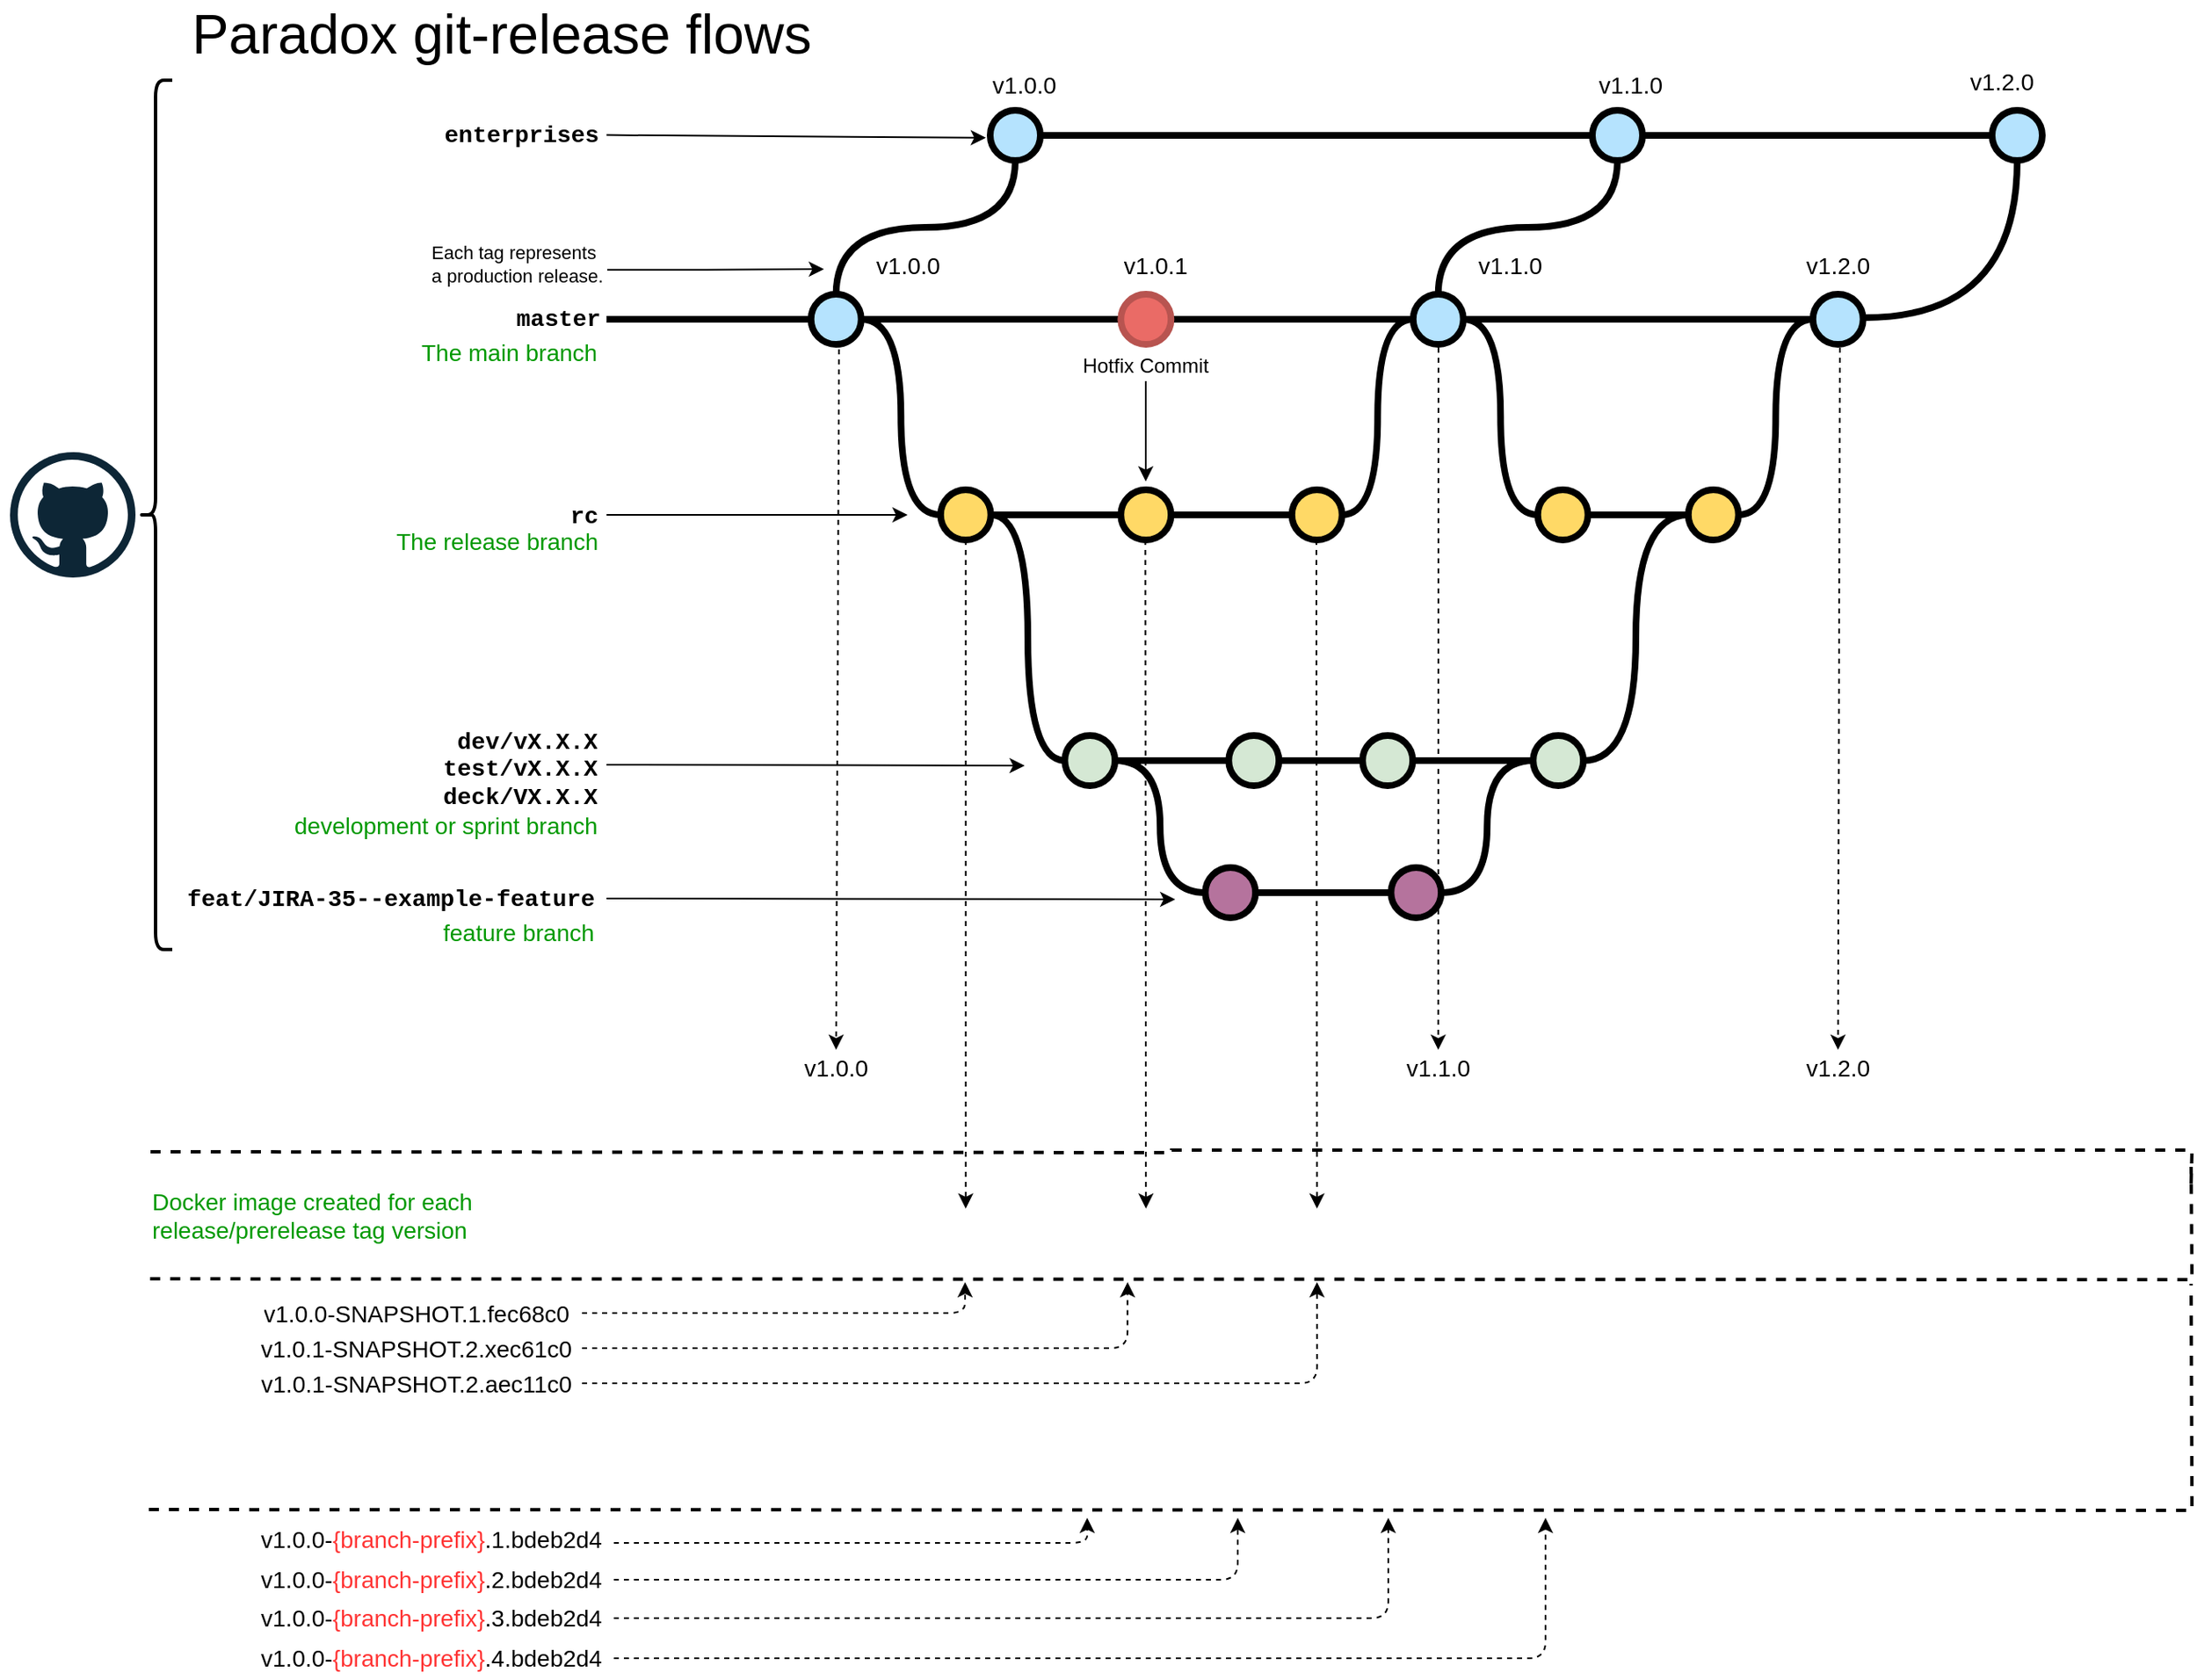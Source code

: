 <mxfile version="21.0.8" type="github" pages="2"><diagram id="yPxyJZ8AM_hMuL3Unpa9" name="complex gitflow"><mxGraphModel dx="1185" dy="648" grid="1" gridSize="10" guides="1" tooltips="1" connect="1" arrows="1" fold="1" page="1" pageScale="1" pageWidth="850" pageHeight="1100" math="0" shadow="0"><root><mxCell id="0"/><mxCell id="1" parent="0"/><mxCell id="tKsx-mQqMKuEJ9UNjt0J-257" value="" style="endArrow=classic;html=1;strokeWidth=1;fontFamily=Courier New;fontColor=#009900;dashed=1;entryX=0.5;entryY=0;entryDx=0;entryDy=0;" edge="1" parent="1" target="tKsx-mQqMKuEJ9UNjt0J-260"><mxGeometry width="50" height="50" relative="1" as="geometry"><mxPoint x="910" y="960" as="sourcePoint"/><mxPoint x="910" y="1350" as="targetPoint"/></mxGeometry></mxCell><mxCell id="tKsx-mQqMKuEJ9UNjt0J-177" value="" style="rounded=0;orthogonalLoop=1;jettySize=auto;html=1;" edge="1" parent="1"><mxGeometry relative="1" as="geometry"><mxPoint x="735" y="980" as="sourcePoint"/><mxPoint x="735" y="1040" as="targetPoint"/></mxGeometry></mxCell><mxCell id="tKsx-mQqMKuEJ9UNjt0J-178" value="Hotfix Commit" style="text;html=1;strokeColor=none;fillColor=none;align=center;verticalAlign=middle;whiteSpace=wrap;overflow=hidden;" vertex="1" parent="1"><mxGeometry x="695.12" y="961" width="80" height="18" as="geometry"/></mxCell><mxCell id="tKsx-mQqMKuEJ9UNjt0J-179" value="" style="edgeStyle=orthogonalEdgeStyle;rounded=0;html=1;jettySize=auto;orthogonalLoop=1;plain-blue;endArrow=none;endFill=0;strokeWidth=4;strokeColor=#000000;entryX=0;entryY=0.5;entryDx=0;entryDy=0;entryPerimeter=0;" edge="1" parent="1" source="tKsx-mQqMKuEJ9UNjt0J-181" target="tKsx-mQqMKuEJ9UNjt0J-235"><mxGeometry x="564.87" y="943" as="geometry"><mxPoint x="714.87" y="943" as="targetPoint"/></mxGeometry></mxCell><mxCell id="tKsx-mQqMKuEJ9UNjt0J-180" style="edgeStyle=orthogonalEdgeStyle;curved=1;rounded=0;html=1;exitX=1;exitY=0.5;exitPerimeter=0;entryX=0;entryY=0.5;entryPerimeter=0;endArrow=none;endFill=0;jettySize=auto;orthogonalLoop=1;strokeWidth=4;fontSize=15;" edge="1" parent="1" source="tKsx-mQqMKuEJ9UNjt0J-181" target="tKsx-mQqMKuEJ9UNjt0J-189"><mxGeometry relative="1" as="geometry"/></mxCell><mxCell id="tKsx-mQqMKuEJ9UNjt0J-181" value="" style="verticalLabelPosition=bottom;verticalAlign=top;html=1;strokeWidth=4;shape=mxgraph.flowchart.on-page_reference;plain-blue;gradientColor=none;fillColor=#B5E3Fe;strokeColor=#000000;" vertex="1" parent="1"><mxGeometry x="534.87" y="928" width="30" height="30" as="geometry"/></mxCell><mxCell id="tKsx-mQqMKuEJ9UNjt0J-182" value="" style="edgeStyle=orthogonalEdgeStyle;curved=1;rounded=0;orthogonalLoop=1;jettySize=auto;html=1;endArrow=none;endFill=0;strokeWidth=4;entryX=0;entryY=0.5;entryDx=0;entryDy=0;entryPerimeter=0;" edge="1" parent="1" source="tKsx-mQqMKuEJ9UNjt0J-184" target="tKsx-mQqMKuEJ9UNjt0J-185"><mxGeometry relative="1" as="geometry"><mxPoint x="1007.12" y="943" as="targetPoint"/></mxGeometry></mxCell><mxCell id="tKsx-mQqMKuEJ9UNjt0J-183" style="edgeStyle=orthogonalEdgeStyle;curved=1;rounded=0;orthogonalLoop=1;jettySize=auto;html=1;exitX=1;exitY=0.5;exitDx=0;exitDy=0;exitPerimeter=0;entryX=0;entryY=0.5;entryDx=0;entryDy=0;entryPerimeter=0;endArrow=none;endFill=0;strokeWidth=4;fontFamily=Courier New;fontColor=#009900;" edge="1" parent="1" source="tKsx-mQqMKuEJ9UNjt0J-184" target="tKsx-mQqMKuEJ9UNjt0J-221"><mxGeometry relative="1" as="geometry"/></mxCell><mxCell id="tKsx-mQqMKuEJ9UNjt0J-184" value="" style="verticalLabelPosition=bottom;verticalAlign=top;html=1;strokeWidth=4;shape=mxgraph.flowchart.on-page_reference;plain-blue;gradientColor=none;strokeColor=#000000;fillColor=#B5E3FE;" vertex="1" parent="1"><mxGeometry x="894.87" y="928" width="30" height="30" as="geometry"/></mxCell><mxCell id="tKsx-mQqMKuEJ9UNjt0J-185" value="" style="verticalLabelPosition=bottom;verticalAlign=top;html=1;strokeWidth=4;shape=mxgraph.flowchart.on-page_reference;plain-blue;gradientColor=none;strokeColor=#000000;fillColor=#B5E3FE;" vertex="1" parent="1"><mxGeometry x="1133.87" y="928" width="30" height="30" as="geometry"/></mxCell><mxCell id="tKsx-mQqMKuEJ9UNjt0J-186" value="" style="edgeStyle=orthogonalEdgeStyle;rounded=0;html=1;jettySize=auto;orthogonalLoop=1;strokeWidth=4;endArrow=none;endFill=0;exitX=1;exitY=0.5;exitDx=0;exitDy=0;" edge="1" parent="1" source="tKsx-mQqMKuEJ9UNjt0J-187" target="tKsx-mQqMKuEJ9UNjt0J-181"><mxGeometry x="464.87" y="943" as="geometry"><mxPoint x="422.62" y="943" as="sourcePoint"/></mxGeometry></mxCell><mxCell id="tKsx-mQqMKuEJ9UNjt0J-187" value="master" style="text;html=1;strokeColor=none;fillColor=none;align=center;verticalAlign=middle;whiteSpace=wrap;overflow=hidden;fontSize=14;fontStyle=1;fontFamily=Courier New;" vertex="1" parent="1"><mxGeometry x="354.62" y="922" width="58" height="42" as="geometry"/></mxCell><mxCell id="tKsx-mQqMKuEJ9UNjt0J-188" style="edgeStyle=orthogonalEdgeStyle;curved=1;rounded=0;html=1;exitX=1;exitY=0.5;exitPerimeter=0;endArrow=none;endFill=0;jettySize=auto;orthogonalLoop=1;strokeWidth=4;fontSize=15;" edge="1" parent="1" source="tKsx-mQqMKuEJ9UNjt0J-189" target="tKsx-mQqMKuEJ9UNjt0J-191"><mxGeometry relative="1" as="geometry"/></mxCell><mxCell id="tKsx-mQqMKuEJ9UNjt0J-189" value="" style="verticalLabelPosition=bottom;verticalAlign=top;html=1;strokeWidth=4;shape=mxgraph.flowchart.on-page_reference;plain-purple;gradientColor=none;strokeColor=#000000;fillColor=#FFD966;" vertex="1" parent="1"><mxGeometry x="612.37" y="1045" width="30" height="30" as="geometry"/></mxCell><mxCell id="tKsx-mQqMKuEJ9UNjt0J-190" style="edgeStyle=orthogonalEdgeStyle;curved=1;rounded=0;html=1;exitX=1;exitY=0.5;exitPerimeter=0;entryX=0;entryY=0.5;entryPerimeter=0;endArrow=none;endFill=0;jettySize=auto;orthogonalLoop=1;strokeWidth=4;fontSize=15;" edge="1" parent="1" source="tKsx-mQqMKuEJ9UNjt0J-191" target="tKsx-mQqMKuEJ9UNjt0J-193"><mxGeometry relative="1" as="geometry"/></mxCell><mxCell id="tKsx-mQqMKuEJ9UNjt0J-191" value="" style="verticalLabelPosition=bottom;verticalAlign=top;html=1;strokeWidth=4;shape=mxgraph.flowchart.on-page_reference;plain-purple;gradientColor=none;strokeColor=#000000;fillColor=#FFD966;" vertex="1" parent="1"><mxGeometry x="720.12" y="1045" width="30" height="30" as="geometry"/></mxCell><mxCell id="tKsx-mQqMKuEJ9UNjt0J-192" style="edgeStyle=orthogonalEdgeStyle;curved=1;rounded=0;html=1;exitX=1;exitY=0.5;exitPerimeter=0;entryX=0;entryY=0.5;entryPerimeter=0;endArrow=none;endFill=0;jettySize=auto;orthogonalLoop=1;strokeWidth=4;fontSize=15;" edge="1" parent="1" source="tKsx-mQqMKuEJ9UNjt0J-193" target="tKsx-mQqMKuEJ9UNjt0J-184"><mxGeometry relative="1" as="geometry"/></mxCell><mxCell id="tKsx-mQqMKuEJ9UNjt0J-193" value="" style="verticalLabelPosition=bottom;verticalAlign=top;html=1;strokeWidth=4;shape=mxgraph.flowchart.on-page_reference;plain-purple;gradientColor=none;strokeColor=#000000;fillColor=#FFD966;" vertex="1" parent="1"><mxGeometry x="822.37" y="1045" width="30" height="30" as="geometry"/></mxCell><mxCell id="tKsx-mQqMKuEJ9UNjt0J-194" value="rc" style="text;html=1;strokeColor=none;fillColor=none;align=left;verticalAlign=middle;whiteSpace=wrap;overflow=hidden;fontSize=14;fontStyle=1;fontFamily=Courier New;" vertex="1" parent="1"><mxGeometry x="388.62" y="1050" width="24" height="20" as="geometry"/></mxCell><mxCell id="tKsx-mQqMKuEJ9UNjt0J-195" value="" style="edgeStyle=orthogonalEdgeStyle;rounded=0;orthogonalLoop=1;jettySize=auto;html=1;endArrow=none;endFill=0;strokeWidth=4;" edge="1" parent="1" source="tKsx-mQqMKuEJ9UNjt0J-198" target="tKsx-mQqMKuEJ9UNjt0J-200"><mxGeometry relative="1" as="geometry"/></mxCell><mxCell id="tKsx-mQqMKuEJ9UNjt0J-196" style="edgeStyle=orthogonalEdgeStyle;rounded=0;orthogonalLoop=1;jettySize=auto;html=1;entryX=1;entryY=0.5;entryDx=0;entryDy=0;entryPerimeter=0;endArrow=none;endFill=0;strokeWidth=4;curved=1;" edge="1" parent="1" source="tKsx-mQqMKuEJ9UNjt0J-198" target="tKsx-mQqMKuEJ9UNjt0J-189"><mxGeometry relative="1" as="geometry"/></mxCell><mxCell id="tKsx-mQqMKuEJ9UNjt0J-197" style="edgeStyle=orthogonalEdgeStyle;curved=1;rounded=0;orthogonalLoop=1;jettySize=auto;html=1;exitX=1;exitY=0.5;exitDx=0;exitDy=0;exitPerimeter=0;entryX=0;entryY=0.5;entryDx=0;entryDy=0;entryPerimeter=0;endArrow=none;endFill=0;strokeWidth=4;fontFamily=Courier New;fontColor=#009900;" edge="1" parent="1" source="tKsx-mQqMKuEJ9UNjt0J-198" target="tKsx-mQqMKuEJ9UNjt0J-207"><mxGeometry relative="1" as="geometry"/></mxCell><mxCell id="tKsx-mQqMKuEJ9UNjt0J-198" value="" style="verticalLabelPosition=bottom;verticalAlign=top;html=1;strokeWidth=4;shape=mxgraph.flowchart.on-page_reference;plain-purple;gradientColor=none;strokeColor=#000000;fillColor=#D5E8D4;" vertex="1" parent="1"><mxGeometry x="686.62" y="1192" width="30" height="30" as="geometry"/></mxCell><mxCell id="tKsx-mQqMKuEJ9UNjt0J-199" value="" style="edgeStyle=orthogonalEdgeStyle;curved=1;rounded=0;orthogonalLoop=1;jettySize=auto;html=1;endArrow=none;endFill=0;strokeWidth=4;" edge="1" parent="1" source="tKsx-mQqMKuEJ9UNjt0J-200" target="tKsx-mQqMKuEJ9UNjt0J-202"><mxGeometry relative="1" as="geometry"/></mxCell><mxCell id="tKsx-mQqMKuEJ9UNjt0J-200" value="" style="verticalLabelPosition=bottom;verticalAlign=top;html=1;strokeWidth=4;shape=mxgraph.flowchart.on-page_reference;plain-purple;gradientColor=none;strokeColor=#000000;fillColor=#D5E8D4;" vertex="1" parent="1"><mxGeometry x="784.62" y="1192" width="30" height="30" as="geometry"/></mxCell><mxCell id="tKsx-mQqMKuEJ9UNjt0J-201" value="" style="edgeStyle=orthogonalEdgeStyle;curved=1;rounded=0;orthogonalLoop=1;jettySize=auto;html=1;endArrow=none;endFill=0;strokeWidth=4;fontFamily=Courier New;fontColor=#009900;" edge="1" parent="1" source="tKsx-mQqMKuEJ9UNjt0J-202" target="tKsx-mQqMKuEJ9UNjt0J-204"><mxGeometry relative="1" as="geometry"/></mxCell><mxCell id="tKsx-mQqMKuEJ9UNjt0J-202" value="" style="verticalLabelPosition=bottom;verticalAlign=top;html=1;strokeWidth=4;shape=mxgraph.flowchart.on-page_reference;plain-purple;gradientColor=none;strokeColor=#000000;fillColor=#D5E8D4;" vertex="1" parent="1"><mxGeometry x="864.62" y="1192" width="30" height="30" as="geometry"/></mxCell><mxCell id="tKsx-mQqMKuEJ9UNjt0J-203" style="edgeStyle=orthogonalEdgeStyle;curved=1;rounded=0;orthogonalLoop=1;jettySize=auto;html=1;entryX=0;entryY=0.5;entryDx=0;entryDy=0;entryPerimeter=0;endArrow=none;endFill=0;strokeWidth=4;fontFamily=Courier New;fontColor=#009900;" edge="1" parent="1" source="tKsx-mQqMKuEJ9UNjt0J-204" target="tKsx-mQqMKuEJ9UNjt0J-223"><mxGeometry relative="1" as="geometry"/></mxCell><mxCell id="tKsx-mQqMKuEJ9UNjt0J-204" value="" style="verticalLabelPosition=bottom;verticalAlign=top;html=1;strokeWidth=4;shape=mxgraph.flowchart.on-page_reference;plain-purple;gradientColor=none;strokeColor=#000000;fillColor=#D5E8D4;" vertex="1" parent="1"><mxGeometry x="966.62" y="1192" width="30" height="30" as="geometry"/></mxCell><mxCell id="tKsx-mQqMKuEJ9UNjt0J-205" value="&amp;nbsp;dev/vX.X.X&lt;br&gt;test/vX.X.X&lt;br&gt;deck/VX.X.X" style="text;html=1;strokeColor=none;fillColor=none;align=left;verticalAlign=middle;whiteSpace=wrap;overflow=hidden;fontSize=14;fontStyle=1;fontFamily=Courier New;" vertex="1" parent="1"><mxGeometry x="312.62" y="1184.5" width="100" height="50" as="geometry"/></mxCell><mxCell id="tKsx-mQqMKuEJ9UNjt0J-206" value="" style="edgeStyle=orthogonalEdgeStyle;rounded=0;orthogonalLoop=1;jettySize=auto;html=1;endArrow=none;endFill=0;strokeWidth=4;" edge="1" parent="1" source="tKsx-mQqMKuEJ9UNjt0J-207" target="tKsx-mQqMKuEJ9UNjt0J-209"><mxGeometry relative="1" as="geometry"/></mxCell><mxCell id="tKsx-mQqMKuEJ9UNjt0J-207" value="" style="verticalLabelPosition=bottom;verticalAlign=top;html=1;strokeWidth=4;shape=mxgraph.flowchart.on-page_reference;plain-purple;gradientColor=none;strokeColor=#000000;fillColor=#B5739D;" vertex="1" parent="1"><mxGeometry x="770.62" y="1271" width="30" height="30" as="geometry"/></mxCell><mxCell id="tKsx-mQqMKuEJ9UNjt0J-208" style="edgeStyle=orthogonalEdgeStyle;curved=1;rounded=0;orthogonalLoop=1;jettySize=auto;html=1;exitX=1;exitY=0.5;exitDx=0;exitDy=0;exitPerimeter=0;entryX=0;entryY=0.5;entryDx=0;entryDy=0;entryPerimeter=0;endArrow=none;endFill=0;strokeWidth=4;fontFamily=Courier New;fontColor=#009900;" edge="1" parent="1" source="tKsx-mQqMKuEJ9UNjt0J-209" target="tKsx-mQqMKuEJ9UNjt0J-204"><mxGeometry relative="1" as="geometry"/></mxCell><mxCell id="tKsx-mQqMKuEJ9UNjt0J-209" value="" style="verticalLabelPosition=bottom;verticalAlign=top;html=1;strokeWidth=4;shape=mxgraph.flowchart.on-page_reference;plain-purple;gradientColor=none;strokeColor=#000000;fillColor=#B5739D;" vertex="1" parent="1"><mxGeometry x="881.62" y="1271" width="30" height="30" as="geometry"/></mxCell><mxCell id="tKsx-mQqMKuEJ9UNjt0J-210" value="feat/JIRA-35--example-feature" style="text;html=1;strokeColor=none;fillColor=none;align=left;verticalAlign=middle;whiteSpace=wrap;overflow=hidden;fontSize=14;fontStyle=1;fontFamily=Courier New;" vertex="1" parent="1"><mxGeometry x="160" y="1271" width="252.62" height="37" as="geometry"/></mxCell><mxCell id="tKsx-mQqMKuEJ9UNjt0J-211" value="development or sprint branch" style="text;html=1;strokeColor=none;fillColor=none;align=left;verticalAlign=middle;whiteSpace=wrap;overflow=hidden;fontSize=14;fontStyle=0;fontColor=#009900;" vertex="1" parent="1"><mxGeometry x="223.62" y="1234.5" width="189" height="20" as="geometry"/></mxCell><mxCell id="tKsx-mQqMKuEJ9UNjt0J-212" value="feature branch" style="text;html=1;strokeColor=none;fillColor=none;align=left;verticalAlign=middle;whiteSpace=wrap;overflow=hidden;fontSize=14;fontStyle=0;fontColor=#009900;" vertex="1" parent="1"><mxGeometry x="312.62" y="1299" width="100" height="20" as="geometry"/></mxCell><mxCell id="tKsx-mQqMKuEJ9UNjt0J-213" value="The release branch" style="text;html=1;strokeColor=none;fillColor=none;align=left;verticalAlign=middle;whiteSpace=wrap;overflow=hidden;fontSize=14;fontStyle=0;fontColor=#009900;" vertex="1" parent="1"><mxGeometry x="284.75" y="1065" width="127.87" height="20" as="geometry"/></mxCell><mxCell id="tKsx-mQqMKuEJ9UNjt0J-214" value="The main branch&lt;br&gt;" style="text;html=1;strokeColor=none;fillColor=none;align=left;verticalAlign=middle;whiteSpace=wrap;overflow=hidden;fontSize=14;fontStyle=0;fontColor=#009900;" vertex="1" parent="1"><mxGeometry x="299.75" y="952" width="112.87" height="20" as="geometry"/></mxCell><mxCell id="tKsx-mQqMKuEJ9UNjt0J-215" value="" style="endArrow=classic;html=1;strokeWidth=1;fontFamily=Courier New;fontColor=#009900;exitX=1;exitY=0.5;exitDx=0;exitDy=0;" edge="1" parent="1" source="tKsx-mQqMKuEJ9UNjt0J-210"><mxGeometry width="50" height="50" relative="1" as="geometry"><mxPoint x="455.5" y="1294.5" as="sourcePoint"/><mxPoint x="752.62" y="1290" as="targetPoint"/></mxGeometry></mxCell><mxCell id="tKsx-mQqMKuEJ9UNjt0J-216" value="" style="endArrow=classic;html=1;strokeWidth=1;fontFamily=Courier New;fontColor=#009900;exitX=1;exitY=0.5;exitDx=0;exitDy=0;" edge="1" parent="1" source="tKsx-mQqMKuEJ9UNjt0J-205"><mxGeometry width="50" height="50" relative="1" as="geometry"><mxPoint x="462.62" y="1210" as="sourcePoint"/><mxPoint x="662.62" y="1210" as="targetPoint"/></mxGeometry></mxCell><mxCell id="tKsx-mQqMKuEJ9UNjt0J-217" value="" style="endArrow=classic;html=1;strokeWidth=1;fontFamily=Courier New;fontColor=#009900;exitX=1;exitY=0.5;exitDx=0;exitDy=0;" edge="1" parent="1" source="tKsx-mQqMKuEJ9UNjt0J-194"><mxGeometry width="50" height="50" relative="1" as="geometry"><mxPoint x="489.37" y="1060" as="sourcePoint"/><mxPoint x="592.62" y="1060" as="targetPoint"/></mxGeometry></mxCell><mxCell id="tKsx-mQqMKuEJ9UNjt0J-218" value="v1.1.0" style="text;html=1;strokeColor=none;fillColor=none;align=center;verticalAlign=middle;whiteSpace=wrap;overflow=hidden;fontSize=14;" vertex="1" parent="1"><mxGeometry x="897.87" y="900" width="110" height="20" as="geometry"/></mxCell><mxCell id="tKsx-mQqMKuEJ9UNjt0J-219" value="v1.0.0" style="text;html=1;strokeColor=none;fillColor=none;align=center;verticalAlign=middle;whiteSpace=wrap;overflow=hidden;fontSize=14;" vertex="1" parent="1"><mxGeometry x="553.87" y="900" width="77.75" height="20" as="geometry"/></mxCell><mxCell id="tKsx-mQqMKuEJ9UNjt0J-220" value="" style="edgeStyle=orthogonalEdgeStyle;curved=1;rounded=0;orthogonalLoop=1;jettySize=auto;html=1;endArrow=none;endFill=0;strokeWidth=4;fontFamily=Courier New;fontColor=#009900;" edge="1" parent="1" source="tKsx-mQqMKuEJ9UNjt0J-221" target="tKsx-mQqMKuEJ9UNjt0J-223"><mxGeometry relative="1" as="geometry"/></mxCell><mxCell id="tKsx-mQqMKuEJ9UNjt0J-221" value="" style="verticalLabelPosition=bottom;verticalAlign=top;html=1;strokeWidth=4;shape=mxgraph.flowchart.on-page_reference;plain-purple;gradientColor=none;strokeColor=#000000;fillColor=#FFD966;" vertex="1" parent="1"><mxGeometry x="969.37" y="1045" width="30" height="30" as="geometry"/></mxCell><mxCell id="tKsx-mQqMKuEJ9UNjt0J-222" style="edgeStyle=orthogonalEdgeStyle;curved=1;rounded=0;orthogonalLoop=1;jettySize=auto;html=1;entryX=0;entryY=0.5;entryDx=0;entryDy=0;entryPerimeter=0;endArrow=none;endFill=0;strokeWidth=4;fontFamily=Courier New;fontColor=#009900;" edge="1" parent="1" source="tKsx-mQqMKuEJ9UNjt0J-223" target="tKsx-mQqMKuEJ9UNjt0J-185"><mxGeometry relative="1" as="geometry"/></mxCell><mxCell id="tKsx-mQqMKuEJ9UNjt0J-223" value="" style="verticalLabelPosition=bottom;verticalAlign=top;html=1;strokeWidth=4;shape=mxgraph.flowchart.on-page_reference;plain-purple;gradientColor=none;strokeColor=#000000;fillColor=#FFD966;" vertex="1" parent="1"><mxGeometry x="1059.37" y="1045" width="30" height="30" as="geometry"/></mxCell><mxCell id="tKsx-mQqMKuEJ9UNjt0J-224" value="v1.2.0" style="text;html=1;strokeColor=none;fillColor=none;align=center;verticalAlign=middle;whiteSpace=wrap;overflow=hidden;fontSize=14;" vertex="1" parent="1"><mxGeometry x="1093.87" y="900" width="110" height="20" as="geometry"/></mxCell><mxCell id="tKsx-mQqMKuEJ9UNjt0J-229" value="" style="edgeStyle=orthogonalEdgeStyle;rounded=0;orthogonalLoop=1;jettySize=auto;html=1;fontSize=12;fontColor=#000000;exitX=1.004;exitY=0.589;exitDx=0;exitDy=0;exitPerimeter=0;" edge="1" parent="1" source="tKsx-mQqMKuEJ9UNjt0J-230"><mxGeometry relative="1" as="geometry"><mxPoint x="542.62" y="913" as="targetPoint"/><Array as="points"><mxPoint x="472.62" y="913"/></Array><mxPoint x="422.62" y="913" as="sourcePoint"/></mxGeometry></mxCell><mxCell id="tKsx-mQqMKuEJ9UNjt0J-230" value="&lt;span style=&quot;text-align: center; font-size: 11px;&quot;&gt;Each tag represents a production release.&lt;/span&gt;" style="text;html=1;strokeColor=none;fillColor=none;align=left;verticalAlign=middle;whiteSpace=wrap;overflow=hidden;fontSize=11;fontStyle=0;fontColor=#000000;" vertex="1" parent="1"><mxGeometry x="305.62" y="891" width="107" height="38" as="geometry"/></mxCell><mxCell id="tKsx-mQqMKuEJ9UNjt0J-231" value="Paradox git-release flows" style="text;html=1;strokeColor=none;fillColor=none;align=center;verticalAlign=middle;whiteSpace=wrap;rounded=0;fontSize=33;fontColor=#000000;" vertex="1" parent="1"><mxGeometry x="160" y="752" width="380" height="40" as="geometry"/></mxCell><mxCell id="tKsx-mQqMKuEJ9UNjt0J-232" value="" style="endArrow=classic;html=1;strokeWidth=1;fontFamily=Courier New;fontColor=#009900;dashed=1;entryX=0.5;entryY=0;entryDx=0;entryDy=0;" edge="1" parent="1" target="tKsx-mQqMKuEJ9UNjt0J-259"><mxGeometry width="50" height="50" relative="1" as="geometry"><mxPoint x="1150" y="960" as="sourcePoint"/><mxPoint x="1150" y="1350" as="targetPoint"/></mxGeometry></mxCell><mxCell id="tKsx-mQqMKuEJ9UNjt0J-234" value="" style="edgeStyle=orthogonalEdgeStyle;rounded=0;orthogonalLoop=1;jettySize=auto;html=1;fontSize=15;endArrow=none;endFill=0;strokeWidth=4;entryX=0;entryY=0.5;entryDx=0;entryDy=0;entryPerimeter=0;" edge="1" parent="1" source="tKsx-mQqMKuEJ9UNjt0J-235" target="tKsx-mQqMKuEJ9UNjt0J-184"><mxGeometry relative="1" as="geometry"><mxPoint x="832.87" y="943" as="targetPoint"/></mxGeometry></mxCell><mxCell id="tKsx-mQqMKuEJ9UNjt0J-235" value="" style="verticalLabelPosition=bottom;verticalAlign=top;html=1;strokeWidth=4;shape=mxgraph.flowchart.on-page_reference;plain-blue;gradientColor=#EA6B66;strokeColor=#B85450;fillColor=#EA6B66;" vertex="1" parent="1"><mxGeometry x="720.12" y="928" width="30" height="30" as="geometry"/></mxCell><mxCell id="tKsx-mQqMKuEJ9UNjt0J-236" value="v1.0.1" style="text;html=1;strokeColor=none;fillColor=none;align=center;verticalAlign=middle;whiteSpace=wrap;overflow=hidden;fontSize=14;" vertex="1" parent="1"><mxGeometry x="695.12" y="900" width="91.5" height="20" as="geometry"/></mxCell><mxCell id="tKsx-mQqMKuEJ9UNjt0J-237" value="" style="edgeStyle=orthogonalEdgeStyle;rounded=0;html=1;jettySize=auto;orthogonalLoop=1;plain-blue;endArrow=none;endFill=0;strokeWidth=4;strokeColor=#000000;entryX=0;entryY=0.5;entryDx=0;entryDy=0;entryPerimeter=0;" edge="1" parent="1" source="tKsx-mQqMKuEJ9UNjt0J-238" target="tKsx-mQqMKuEJ9UNjt0J-240"><mxGeometry x="672" y="833" as="geometry"><mxPoint x="832.0" y="833" as="targetPoint"/></mxGeometry></mxCell><mxCell id="tKsx-mQqMKuEJ9UNjt0J-238" value="" style="verticalLabelPosition=bottom;verticalAlign=top;html=1;strokeWidth=4;shape=mxgraph.flowchart.on-page_reference;plain-blue;gradientColor=none;fillColor=#B5E3Fe;strokeColor=#000000;" vertex="1" parent="1"><mxGeometry x="642" y="818" width="30" height="30" as="geometry"/></mxCell><mxCell id="tKsx-mQqMKuEJ9UNjt0J-239" value="" style="edgeStyle=orthogonalEdgeStyle;curved=1;rounded=0;orthogonalLoop=1;jettySize=auto;html=1;endArrow=none;endFill=0;strokeWidth=4;entryX=0;entryY=0.5;entryDx=0;entryDy=0;entryPerimeter=0;" edge="1" parent="1" source="tKsx-mQqMKuEJ9UNjt0J-240" target="tKsx-mQqMKuEJ9UNjt0J-241"><mxGeometry relative="1" as="geometry"><mxPoint x="1114.25" y="833" as="targetPoint"/></mxGeometry></mxCell><mxCell id="tKsx-mQqMKuEJ9UNjt0J-240" value="" style="verticalLabelPosition=bottom;verticalAlign=top;html=1;strokeWidth=4;shape=mxgraph.flowchart.on-page_reference;plain-blue;gradientColor=none;strokeColor=#000000;fillColor=#B5E3FE;" vertex="1" parent="1"><mxGeometry x="1002" y="818" width="30" height="30" as="geometry"/></mxCell><mxCell id="tKsx-mQqMKuEJ9UNjt0J-241" value="" style="verticalLabelPosition=bottom;verticalAlign=top;html=1;strokeWidth=4;shape=mxgraph.flowchart.on-page_reference;plain-blue;gradientColor=none;strokeColor=#000;fillColor=#B5E3FE;" vertex="1" parent="1"><mxGeometry x="1241" y="818" width="30" height="30" as="geometry"/></mxCell><mxCell id="tKsx-mQqMKuEJ9UNjt0J-242" value="enterprises" style="text;html=1;strokeColor=none;fillColor=none;align=center;verticalAlign=middle;whiteSpace=wrap;overflow=hidden;fontSize=14;fontStyle=1;fontFamily=Courier New;" vertex="1" parent="1"><mxGeometry x="310.75" y="812" width="101.87" height="42" as="geometry"/></mxCell><mxCell id="tKsx-mQqMKuEJ9UNjt0J-243" value="v1.1.0" style="text;html=1;strokeColor=none;fillColor=none;align=center;verticalAlign=middle;whiteSpace=wrap;overflow=hidden;fontSize=14;" vertex="1" parent="1"><mxGeometry x="970" y="792" width="110" height="20" as="geometry"/></mxCell><mxCell id="tKsx-mQqMKuEJ9UNjt0J-244" value="v1.0.0" style="text;html=1;strokeColor=none;fillColor=none;align=center;verticalAlign=middle;whiteSpace=wrap;overflow=hidden;fontSize=14;" vertex="1" parent="1"><mxGeometry x="622" y="792" width="80.62" height="20" as="geometry"/></mxCell><mxCell id="tKsx-mQqMKuEJ9UNjt0J-245" value="v1.2.0" style="text;html=1;strokeColor=none;fillColor=none;align=center;verticalAlign=middle;whiteSpace=wrap;overflow=hidden;fontSize=14;" vertex="1" parent="1"><mxGeometry x="1192" y="790" width="110" height="20" as="geometry"/></mxCell><mxCell id="tKsx-mQqMKuEJ9UNjt0J-246" style="edgeStyle=orthogonalEdgeStyle;curved=1;rounded=0;html=1;exitX=0.5;exitY=0;exitPerimeter=0;entryX=0.5;entryY=1;entryPerimeter=0;endArrow=none;endFill=0;jettySize=auto;orthogonalLoop=1;strokeWidth=4;fontSize=15;exitDx=0;exitDy=0;entryDx=0;entryDy=0;" edge="1" parent="1" source="tKsx-mQqMKuEJ9UNjt0J-181" target="tKsx-mQqMKuEJ9UNjt0J-238"><mxGeometry relative="1" as="geometry"><mxPoint x="574" y="879" as="sourcePoint"/><mxPoint x="622" y="964" as="targetPoint"/></mxGeometry></mxCell><mxCell id="tKsx-mQqMKuEJ9UNjt0J-247" style="edgeStyle=orthogonalEdgeStyle;curved=1;rounded=0;html=1;exitX=0.5;exitY=0;exitPerimeter=0;endArrow=none;endFill=0;jettySize=auto;orthogonalLoop=1;strokeWidth=4;fontSize=15;exitDx=0;exitDy=0;entryX=0.5;entryY=1;entryDx=0;entryDy=0;entryPerimeter=0;" edge="1" parent="1" source="tKsx-mQqMKuEJ9UNjt0J-184" target="tKsx-mQqMKuEJ9UNjt0J-240"><mxGeometry relative="1" as="geometry"><mxPoint x="914.37" y="922" as="sourcePoint"/><mxPoint x="1012.62" y="850" as="targetPoint"/></mxGeometry></mxCell><mxCell id="tKsx-mQqMKuEJ9UNjt0J-248" style="edgeStyle=orthogonalEdgeStyle;curved=1;rounded=0;html=1;exitX=0.5;exitY=0;exitPerimeter=0;endArrow=none;endFill=0;jettySize=auto;orthogonalLoop=1;strokeWidth=4;fontSize=15;exitDx=0;exitDy=0;" edge="1" parent="1" target="tKsx-mQqMKuEJ9UNjt0J-241"><mxGeometry relative="1" as="geometry"><mxPoint x="1164" y="942" as="sourcePoint"/><mxPoint x="1252.62" y="850" as="targetPoint"/></mxGeometry></mxCell><mxCell id="tKsx-mQqMKuEJ9UNjt0J-249" value="" style="endArrow=classic;html=1;strokeWidth=1;fontFamily=Courier New;fontColor=#009900;exitX=1;exitY=0.5;exitDx=0;exitDy=0;entryX=-0.086;entryY=0.547;entryDx=0;entryDy=0;entryPerimeter=0;" edge="1" parent="1" target="tKsx-mQqMKuEJ9UNjt0J-238"><mxGeometry width="50" height="50" relative="1" as="geometry"><mxPoint x="412.62" y="832.8" as="sourcePoint"/><mxPoint x="569.37" y="832.8" as="targetPoint"/></mxGeometry></mxCell><mxCell id="tKsx-mQqMKuEJ9UNjt0J-251" value="" style="shape=image;html=1;verticalAlign=top;verticalLabelPosition=bottom;labelBackgroundColor=#ffffff;imageAspect=0;aspect=fixed;image=https://cdn1.iconfinder.com/data/icons/social-media-2106/24/social_media_social_media_logo_docker-128.png" vertex="1" parent="1"><mxGeometry x="50.0" y="1439" width="80" height="80" as="geometry"/></mxCell><mxCell id="tKsx-mQqMKuEJ9UNjt0J-252" value="Docker image created for each release/prerelease tag version" style="text;html=1;strokeColor=none;fillColor=none;align=left;verticalAlign=middle;whiteSpace=wrap;overflow=hidden;fontSize=14;fontStyle=0;fontColor=#009900;" vertex="1" parent="1"><mxGeometry x="139" y="1459" width="197.38" height="40" as="geometry"/></mxCell><mxCell id="tKsx-mQqMKuEJ9UNjt0J-253" value="" style="edgeStyle=orthogonalEdgeStyle;html=1;jettySize=auto;orthogonalLoop=1;strokeWidth=2;endArrow=none;endFill=0;strokeColor=default;rounded=0;dashed=1;" edge="1" parent="1"><mxGeometry x="486.87" y="1440.5" as="geometry"><mxPoint x="140" y="1441" as="sourcePoint"/><mxPoint x="1360" y="1460" as="targetPoint"/></mxGeometry></mxCell><mxCell id="tKsx-mQqMKuEJ9UNjt0J-259" value="v1.2.0" style="text;html=1;strokeColor=none;fillColor=none;align=center;verticalAlign=middle;whiteSpace=wrap;overflow=hidden;fontSize=14;" vertex="1" parent="1"><mxGeometry x="1093.87" y="1380" width="110" height="20" as="geometry"/></mxCell><mxCell id="tKsx-mQqMKuEJ9UNjt0J-260" value="v1.1.0" style="text;html=1;strokeColor=none;fillColor=none;align=center;verticalAlign=middle;whiteSpace=wrap;overflow=hidden;fontSize=14;" vertex="1" parent="1"><mxGeometry x="854.87" y="1380" width="110" height="20" as="geometry"/></mxCell><mxCell id="tKsx-mQqMKuEJ9UNjt0J-261" value="" style="endArrow=classic;html=1;strokeWidth=1;fontFamily=Courier New;fontColor=#009900;dashed=1;entryX=0.5;entryY=0;entryDx=0;entryDy=0;" edge="1" parent="1" target="tKsx-mQqMKuEJ9UNjt0J-263"><mxGeometry width="50" height="50" relative="1" as="geometry"><mxPoint x="551.62" y="961" as="sourcePoint"/><mxPoint x="551.62" y="1351" as="targetPoint"/></mxGeometry></mxCell><mxCell id="tKsx-mQqMKuEJ9UNjt0J-263" value="v1.0.0" style="text;html=1;strokeColor=none;fillColor=none;align=center;verticalAlign=middle;whiteSpace=wrap;overflow=hidden;fontSize=14;" vertex="1" parent="1"><mxGeometry x="494.87" y="1380" width="110" height="20" as="geometry"/></mxCell><mxCell id="tKsx-mQqMKuEJ9UNjt0J-264" value="" style="endArrow=classic;html=1;strokeWidth=1;fontFamily=Courier New;fontColor=#009900;dashed=1;exitX=0.5;exitY=1;exitDx=0;exitDy=0;exitPerimeter=0;entryX=0.5;entryY=0;entryDx=0;entryDy=0;" edge="1" parent="1" source="tKsx-mQqMKuEJ9UNjt0J-189" target="tKsx-mQqMKuEJ9UNjt0J-284"><mxGeometry width="50" height="50" relative="1" as="geometry"><mxPoint x="632" y="961" as="sourcePoint"/><mxPoint x="627.37" y="1398" as="targetPoint"/></mxGeometry></mxCell><mxCell id="tKsx-mQqMKuEJ9UNjt0J-267" value="" style="dashed=0;outlineConnect=0;html=1;align=center;labelPosition=center;verticalLabelPosition=bottom;verticalAlign=top;shape=mxgraph.weblogos.github" vertex="1" parent="1"><mxGeometry x="56" y="1022.5" width="75" height="75" as="geometry"/></mxCell><mxCell id="tKsx-mQqMKuEJ9UNjt0J-268" value="" style="shape=curlyBracket;whiteSpace=wrap;html=1;rounded=1;labelPosition=left;verticalLabelPosition=middle;align=right;verticalAlign=middle;strokeWidth=2;" vertex="1" parent="1"><mxGeometry x="133" y="800" width="20" height="520" as="geometry"/></mxCell><mxCell id="tKsx-mQqMKuEJ9UNjt0J-269" value="" style="endArrow=classic;html=1;strokeWidth=1;fontFamily=Courier New;fontColor=#009900;dashed=1;exitX=0.5;exitY=1;exitDx=0;exitDy=0;exitPerimeter=0;entryX=0.5;entryY=0;entryDx=0;entryDy=0;" edge="1" parent="1" target="tKsx-mQqMKuEJ9UNjt0J-286"><mxGeometry width="50" height="50" relative="1" as="geometry"><mxPoint x="734.75" y="1075" as="sourcePoint"/><mxPoint x="735.12" y="1398" as="targetPoint"/></mxGeometry></mxCell><mxCell id="tKsx-mQqMKuEJ9UNjt0J-272" value="" style="endArrow=classic;html=1;strokeWidth=1;fontFamily=Courier New;fontColor=#009900;dashed=1;exitX=0.5;exitY=1;exitDx=0;exitDy=0;exitPerimeter=0;entryX=0.5;entryY=0;entryDx=0;entryDy=0;" edge="1" parent="1" target="tKsx-mQqMKuEJ9UNjt0J-288"><mxGeometry width="50" height="50" relative="1" as="geometry"><mxPoint x="837" y="1075" as="sourcePoint"/><mxPoint x="837.37" y="1398" as="targetPoint"/></mxGeometry></mxCell><mxCell id="tKsx-mQqMKuEJ9UNjt0J-277" value="" style="edgeStyle=orthogonalEdgeStyle;html=1;jettySize=auto;orthogonalLoop=1;strokeWidth=2;endArrow=none;endFill=0;exitX=1.047;exitY=0.613;exitDx=0;exitDy=0;strokeColor=default;rounded=0;exitPerimeter=0;dashed=1;" edge="1" parent="1"><mxGeometry x="486.87" y="1517.5" as="geometry"><mxPoint x="139.76" y="1517.04" as="sourcePoint"/><mxPoint x="1360" y="1450" as="targetPoint"/></mxGeometry></mxCell><mxCell id="tKsx-mQqMKuEJ9UNjt0J-284" value="" style="shape=image;html=1;verticalAlign=top;verticalLabelPosition=bottom;labelBackgroundColor=#ffffff;imageAspect=0;aspect=fixed;image=https://cdn0.iconfinder.com/data/icons/social-media-2104/24/social_media_social_media_logo_docker-128.png" vertex="1" parent="1"><mxGeometry x="605.37" y="1475" width="44" height="44" as="geometry"/></mxCell><mxCell id="tKsx-mQqMKuEJ9UNjt0J-285" value="v1.0.0-SNAPSHOT.1.fec68c0" style="text;html=1;strokeColor=none;fillColor=none;align=center;verticalAlign=middle;whiteSpace=wrap;overflow=hidden;fontSize=14;rotation=0;" vertex="1" parent="1"><mxGeometry x="200" y="1527" width="198" height="21" as="geometry"/></mxCell><mxCell id="tKsx-mQqMKuEJ9UNjt0J-286" value="" style="shape=image;html=1;verticalAlign=top;verticalLabelPosition=bottom;labelBackgroundColor=#ffffff;imageAspect=0;aspect=fixed;image=https://cdn0.iconfinder.com/data/icons/social-media-2104/24/social_media_social_media_logo_docker-128.png" vertex="1" parent="1"><mxGeometry x="713.12" y="1475" width="44" height="44" as="geometry"/></mxCell><mxCell id="tKsx-mQqMKuEJ9UNjt0J-287" value="v1.0.1-SNAPSHOT.2.xec61c0" style="text;html=1;strokeColor=none;fillColor=none;align=center;verticalAlign=middle;whiteSpace=wrap;overflow=hidden;fontSize=14;rotation=0;" vertex="1" parent="1"><mxGeometry x="200" y="1548" width="198" height="21" as="geometry"/></mxCell><mxCell id="tKsx-mQqMKuEJ9UNjt0J-288" value="" style="shape=image;html=1;verticalAlign=top;verticalLabelPosition=bottom;labelBackgroundColor=#ffffff;imageAspect=0;aspect=fixed;image=https://cdn0.iconfinder.com/data/icons/social-media-2104/24/social_media_social_media_logo_docker-128.png" vertex="1" parent="1"><mxGeometry x="815.37" y="1475" width="44" height="44" as="geometry"/></mxCell><mxCell id="tKsx-mQqMKuEJ9UNjt0J-289" value="v1.0.1-SNAPSHOT.2.aec11c0" style="text;html=1;strokeColor=none;fillColor=none;align=center;verticalAlign=middle;whiteSpace=wrap;overflow=hidden;fontSize=14;rotation=0;" vertex="1" parent="1"><mxGeometry x="200" y="1569" width="198" height="21" as="geometry"/></mxCell><mxCell id="tKsx-mQqMKuEJ9UNjt0J-293" value="" style="shape=image;html=1;verticalAlign=top;verticalLabelPosition=bottom;labelBackgroundColor=#ffffff;imageAspect=0;aspect=fixed;image=https://cdn1.iconfinder.com/data/icons/ionicons-fill-vol-2/512/logo-docker-128.png" vertex="1" parent="1"><mxGeometry x="527.43" y="1398" width="44.87" height="44.87" as="geometry"/></mxCell><mxCell id="tKsx-mQqMKuEJ9UNjt0J-294" value="" style="shape=image;html=1;verticalAlign=top;verticalLabelPosition=bottom;labelBackgroundColor=#ffffff;imageAspect=0;aspect=fixed;image=https://cdn1.iconfinder.com/data/icons/ionicons-fill-vol-2/512/logo-docker-128.png" vertex="1" parent="1"><mxGeometry x="887.44" y="1398" width="44.87" height="44.87" as="geometry"/></mxCell><mxCell id="tKsx-mQqMKuEJ9UNjt0J-295" value="" style="shape=image;html=1;verticalAlign=top;verticalLabelPosition=bottom;labelBackgroundColor=#ffffff;imageAspect=0;aspect=fixed;image=https://cdn1.iconfinder.com/data/icons/ionicons-fill-vol-2/512/logo-docker-128.png" vertex="1" parent="1"><mxGeometry x="1126.43" y="1398" width="44.87" height="44.87" as="geometry"/></mxCell><mxCell id="tKsx-mQqMKuEJ9UNjt0J-296" value="" style="shape=image;html=1;verticalAlign=top;verticalLabelPosition=bottom;labelBackgroundColor=#ffffff;imageAspect=0;aspect=fixed;image=https://cdn0.iconfinder.com/data/icons/social-media-2104/24/social_media_social_media_logo_docker-128.png" vertex="1" parent="1"><mxGeometry x="679.62" y="1612.04" width="44" height="44" as="geometry"/></mxCell><mxCell id="tKsx-mQqMKuEJ9UNjt0J-297" value="v1.0.0-&lt;font color=&quot;#ff3333&quot;&gt;{branch-prefix}&lt;/font&gt;.1.bdeb2d4" style="text;html=1;strokeColor=none;fillColor=none;align=center;verticalAlign=middle;whiteSpace=wrap;overflow=hidden;fontSize=14;rotation=0;" vertex="1" parent="1"><mxGeometry x="199" y="1661" width="218" height="24" as="geometry"/></mxCell><mxCell id="tKsx-mQqMKuEJ9UNjt0J-298" value="" style="shape=image;html=1;verticalAlign=top;verticalLabelPosition=bottom;labelBackgroundColor=#ffffff;imageAspect=0;aspect=fixed;image=https://cdn0.iconfinder.com/data/icons/social-media-2104/24/social_media_social_media_logo_docker-128.png" vertex="1" parent="1"><mxGeometry x="777.62" y="1612.04" width="44" height="44" as="geometry"/></mxCell><mxCell id="tKsx-mQqMKuEJ9UNjt0J-300" value="" style="shape=image;html=1;verticalAlign=top;verticalLabelPosition=bottom;labelBackgroundColor=#ffffff;imageAspect=0;aspect=fixed;image=https://cdn0.iconfinder.com/data/icons/social-media-2104/24/social_media_social_media_logo_docker-128.png" vertex="1" parent="1"><mxGeometry x="857.62" y="1612.04" width="44" height="44" as="geometry"/></mxCell><mxCell id="tKsx-mQqMKuEJ9UNjt0J-302" value="" style="edgeStyle=orthogonalEdgeStyle;html=1;jettySize=auto;orthogonalLoop=1;strokeWidth=2;endArrow=none;endFill=0;exitX=1.047;exitY=0.613;exitDx=0;exitDy=0;strokeColor=default;rounded=0;exitPerimeter=0;dashed=1;" edge="1" parent="1"><mxGeometry x="486.11" y="1655.5" as="geometry"><mxPoint x="139.0" y="1655.04" as="sourcePoint"/><mxPoint x="1360" y="1520" as="targetPoint"/></mxGeometry></mxCell><mxCell id="tKsx-mQqMKuEJ9UNjt0J-303" value="" style="shape=image;html=1;verticalAlign=top;verticalLabelPosition=bottom;labelBackgroundColor=#ffffff;imageAspect=0;aspect=fixed;image=https://cdn0.iconfinder.com/data/icons/social-media-2104/24/social_media_social_media_logo_docker-128.png" vertex="1" parent="1"><mxGeometry x="959.62" y="1612.04" width="44" height="44" as="geometry"/></mxCell><mxCell id="tKsx-mQqMKuEJ9UNjt0J-309" value="" style="edgeStyle=orthogonalEdgeStyle;orthogonalLoop=1;jettySize=auto;html=1;entryX=0.25;entryY=1;entryDx=0;entryDy=0;exitX=1;exitY=0.5;exitDx=0;exitDy=0;rounded=1;dashed=1;" edge="1" parent="1" source="tKsx-mQqMKuEJ9UNjt0J-287" target="tKsx-mQqMKuEJ9UNjt0J-286"><mxGeometry relative="1" as="geometry"><mxPoint x="488" y="1541" as="sourcePoint"/><mxPoint x="615" y="1507" as="targetPoint"/></mxGeometry></mxCell><mxCell id="tKsx-mQqMKuEJ9UNjt0J-310" value="" style="edgeStyle=orthogonalEdgeStyle;orthogonalLoop=1;jettySize=auto;html=1;entryX=0.5;entryY=1;entryDx=0;entryDy=0;exitX=1;exitY=0.5;exitDx=0;exitDy=0;rounded=1;dashed=1;" edge="1" parent="1" source="tKsx-mQqMKuEJ9UNjt0J-289" target="tKsx-mQqMKuEJ9UNjt0J-288"><mxGeometry relative="1" as="geometry"><mxPoint x="478" y="1575" as="sourcePoint"/><mxPoint x="605" y="1541" as="targetPoint"/></mxGeometry></mxCell><mxCell id="tKsx-mQqMKuEJ9UNjt0J-311" value="" style="edgeStyle=orthogonalEdgeStyle;orthogonalLoop=1;jettySize=auto;html=1;exitX=1;exitY=0.5;exitDx=0;exitDy=0;rounded=1;dashed=1;" edge="1" parent="1" source="tKsx-mQqMKuEJ9UNjt0J-285" target="tKsx-mQqMKuEJ9UNjt0J-284"><mxGeometry relative="1" as="geometry"><mxPoint x="478" y="1541" as="sourcePoint"/><mxPoint x="630" y="1520" as="targetPoint"/><Array as="points"><mxPoint x="627" y="1538"/></Array></mxGeometry></mxCell><mxCell id="tKsx-mQqMKuEJ9UNjt0J-312" value="v1.0.0-&lt;font style=&quot;border-color: var(--border-color);&quot; color=&quot;#ff3333&quot;&gt;{branch-prefix}&lt;/font&gt;.2.bdeb2d4" style="text;html=1;strokeColor=none;fillColor=none;align=center;verticalAlign=middle;whiteSpace=wrap;overflow=hidden;fontSize=14;rotation=0;" vertex="1" parent="1"><mxGeometry x="199" y="1685" width="218" height="24" as="geometry"/></mxCell><mxCell id="tKsx-mQqMKuEJ9UNjt0J-313" value="v1.0.0-&lt;font style=&quot;border-color: var(--border-color);&quot; color=&quot;#ff3333&quot;&gt;{branch-prefix}&lt;/font&gt;.3.bdeb2d4" style="text;html=1;strokeColor=none;fillColor=none;align=center;verticalAlign=middle;whiteSpace=wrap;overflow=hidden;fontSize=14;rotation=0;" vertex="1" parent="1"><mxGeometry x="199" y="1708" width="218" height="24" as="geometry"/></mxCell><mxCell id="tKsx-mQqMKuEJ9UNjt0J-314" value="v1.0.0-&lt;font style=&quot;border-color: var(--border-color);&quot; color=&quot;#ff3333&quot;&gt;{branch-prefix}&lt;/font&gt;.4.bdeb2d4" style="text;html=1;strokeColor=none;fillColor=none;align=center;verticalAlign=middle;whiteSpace=wrap;overflow=hidden;fontSize=14;rotation=0;" vertex="1" parent="1"><mxGeometry x="199" y="1732" width="218" height="24" as="geometry"/></mxCell><mxCell id="tKsx-mQqMKuEJ9UNjt0J-315" value="" style="edgeStyle=orthogonalEdgeStyle;orthogonalLoop=1;jettySize=auto;html=1;rounded=1;dashed=1;" edge="1" parent="1" source="tKsx-mQqMKuEJ9UNjt0J-297"><mxGeometry relative="1" as="geometry"><mxPoint x="473" y="1675.04" as="sourcePoint"/><mxPoint x="700" y="1660" as="targetPoint"/><Array as="points"><mxPoint x="700" y="1675"/></Array></mxGeometry></mxCell><mxCell id="tKsx-mQqMKuEJ9UNjt0J-316" value="" style="edgeStyle=orthogonalEdgeStyle;orthogonalLoop=1;jettySize=auto;html=1;rounded=1;dashed=1;exitX=1;exitY=0.5;exitDx=0;exitDy=0;" edge="1" parent="1" source="tKsx-mQqMKuEJ9UNjt0J-312"><mxGeometry relative="1" as="geometry"><mxPoint x="478" y="1700" as="sourcePoint"/><mxPoint x="790" y="1660" as="targetPoint"/><Array as="points"><mxPoint x="790" y="1697"/></Array></mxGeometry></mxCell><mxCell id="tKsx-mQqMKuEJ9UNjt0J-317" value="" style="edgeStyle=orthogonalEdgeStyle;orthogonalLoop=1;jettySize=auto;html=1;rounded=1;dashed=1;exitX=1;exitY=0.5;exitDx=0;exitDy=0;" edge="1" parent="1" source="tKsx-mQqMKuEJ9UNjt0J-313"><mxGeometry relative="1" as="geometry"><mxPoint x="478" y="1725" as="sourcePoint"/><mxPoint x="880" y="1660" as="targetPoint"/><Array as="points"><mxPoint x="880" y="1720"/></Array></mxGeometry></mxCell><mxCell id="tKsx-mQqMKuEJ9UNjt0J-318" value="" style="edgeStyle=orthogonalEdgeStyle;orthogonalLoop=1;jettySize=auto;html=1;rounded=1;dashed=1;exitX=1;exitY=0.5;exitDx=0;exitDy=0;" edge="1" parent="1" source="tKsx-mQqMKuEJ9UNjt0J-314"><mxGeometry relative="1" as="geometry"><mxPoint x="572.3" y="1745" as="sourcePoint"/><mxPoint x="974" y="1660" as="targetPoint"/><Array as="points"><mxPoint x="974" y="1744"/></Array></mxGeometry></mxCell><mxCell id="tKsx-mQqMKuEJ9UNjt0J-320" value="" style="shape=image;html=1;verticalAlign=top;verticalLabelPosition=bottom;labelBackgroundColor=#ffffff;imageAspect=0;aspect=fixed;image=https://cdn4.iconfinder.com/data/icons/48-bubbles/48/06.Tags-128.png" vertex="1" parent="1"><mxGeometry x="150" y="1538.5" width="40" height="40" as="geometry"/></mxCell><mxCell id="tKsx-mQqMKuEJ9UNjt0J-321" value="" style="shape=image;html=1;verticalAlign=top;verticalLabelPosition=bottom;labelBackgroundColor=#ffffff;imageAspect=0;aspect=fixed;image=https://cdn4.iconfinder.com/data/icons/48-bubbles/48/06.Tags-128.png" vertex="1" parent="1"><mxGeometry x="150" y="1685" width="40" height="40" as="geometry"/></mxCell><mxCell id="tKsx-mQqMKuEJ9UNjt0J-322" value="" style="shape=image;html=1;verticalAlign=top;verticalLabelPosition=bottom;labelBackgroundColor=#ffffff;imageAspect=0;aspect=fixed;image=https://cdn4.iconfinder.com/data/icons/48-bubbles/48/05.Tag-128.png" vertex="1" parent="1"><mxGeometry x="514.43" y="1383" width="16" height="16" as="geometry"/></mxCell><mxCell id="tKsx-mQqMKuEJ9UNjt0J-323" value="" style="shape=image;html=1;verticalAlign=top;verticalLabelPosition=bottom;labelBackgroundColor=#ffffff;imageAspect=0;aspect=fixed;image=https://cdn4.iconfinder.com/data/icons/48-bubbles/48/05.Tag-128.png" vertex="1" parent="1"><mxGeometry x="874.62" y="1383" width="16" height="16" as="geometry"/></mxCell><mxCell id="tKsx-mQqMKuEJ9UNjt0J-324" value="" style="shape=image;html=1;verticalAlign=top;verticalLabelPosition=bottom;labelBackgroundColor=#ffffff;imageAspect=0;aspect=fixed;image=https://cdn4.iconfinder.com/data/icons/48-bubbles/48/05.Tag-128.png" vertex="1" parent="1"><mxGeometry x="1112.87" y="1383" width="16" height="16" as="geometry"/></mxCell></root></mxGraphModel></diagram><diagram id="eWztX-HKV9PbQhigdnBN" name="simple gitflow"><mxGraphModel dx="1053" dy="824" grid="1" gridSize="10" guides="1" tooltips="1" connect="1" arrows="1" fold="1" page="1" pageScale="1" pageWidth="850" pageHeight="1100" math="0" shadow="0">&#xa;            <root>&#xa;                <mxCell id="QUeHIoVe-N7WYJK59KCd-0"/>&#xa;                <mxCell id="QUeHIoVe-N7WYJK59KCd-1" parent="QUeHIoVe-N7WYJK59KCd-0"/>&#xa;                <mxCell id="QUeHIoVe-N7WYJK59KCd-26" value="" style="edgeStyle=orthogonalEdgeStyle;orthogonalLoop=1;jettySize=auto;html=1;dashed=1;startFill=0;endArrow=none;endFill=0;strokeColor=#6c8ebf;fillColor=#dae8fc;" parent="QUeHIoVe-N7WYJK59KCd-1" source="QUeHIoVe-N7WYJK59KCd-14" target="QUeHIoVe-N7WYJK59KCd-25" edge="1">&#xa;                    <mxGeometry relative="1" as="geometry"/>&#xa;                </mxCell>&#xa;                <mxCell id="QUeHIoVe-N7WYJK59KCd-40" style="edgeStyle=orthogonalEdgeStyle;orthogonalLoop=1;jettySize=auto;html=1;entryX=0;entryY=0.5;entryDx=0;entryDy=0;dashed=1;startFill=0;endArrow=none;endFill=0;strokeColor=#6c8ebf;fillColor=#dae8fc;" parent="QUeHIoVe-N7WYJK59KCd-1" source="QUeHIoVe-N7WYJK59KCd-14" target="QUeHIoVe-N7WYJK59KCd-32" edge="1">&#xa;                    <mxGeometry relative="1" as="geometry">&#xa;                        <Array as="points">&#xa;                            <mxPoint x="55" y="95"/>&#xa;                        </Array>&#xa;                    </mxGeometry>&#xa;                </mxCell>&#xa;                <mxCell id="QUeHIoVe-N7WYJK59KCd-14" value="V1.0" style="ellipse;whiteSpace=wrap;html=1;aspect=fixed;fillColor=#dae8fc;strokeColor=#6c8ebf;labelPosition=center;verticalLabelPosition=top;align=center;verticalAlign=bottom;" parent="QUeHIoVe-N7WYJK59KCd-1" vertex="1">&#xa;                    <mxGeometry x="40" y="40" width="30" height="30" as="geometry"/>&#xa;                </mxCell>&#xa;                <mxCell id="QUeHIoVe-N7WYJK59KCd-28" value="" style="edgeStyle=orthogonalEdgeStyle;orthogonalLoop=1;jettySize=auto;html=1;dashed=1;startFill=0;endArrow=none;endFill=0;strokeColor=#6c8ebf;fillColor=#dae8fc;" parent="QUeHIoVe-N7WYJK59KCd-1" source="QUeHIoVe-N7WYJK59KCd-25" target="QUeHIoVe-N7WYJK59KCd-27" edge="1">&#xa;                    <mxGeometry relative="1" as="geometry"/>&#xa;                </mxCell>&#xa;                <mxCell id="QUeHIoVe-N7WYJK59KCd-25" value="V2.0" style="ellipse;whiteSpace=wrap;html=1;aspect=fixed;fillColor=#dae8fc;strokeColor=#6c8ebf;labelPosition=center;verticalLabelPosition=top;align=center;verticalAlign=bottom;" parent="QUeHIoVe-N7WYJK59KCd-1" vertex="1">&#xa;                    <mxGeometry x="410" y="40" width="30" height="30" as="geometry"/>&#xa;                </mxCell>&#xa;                <mxCell id="QUeHIoVe-N7WYJK59KCd-30" value="" style="edgeStyle=orthogonalEdgeStyle;orthogonalLoop=1;jettySize=auto;html=1;dashed=1;startFill=0;endArrow=none;endFill=0;strokeColor=#6c8ebf;fillColor=#dae8fc;" parent="QUeHIoVe-N7WYJK59KCd-1" source="QUeHIoVe-N7WYJK59KCd-27" target="QUeHIoVe-N7WYJK59KCd-29" edge="1">&#xa;                    <mxGeometry relative="1" as="geometry"/>&#xa;                </mxCell>&#xa;                <mxCell id="QUeHIoVe-N7WYJK59KCd-27" value="V2.1" style="ellipse;whiteSpace=wrap;html=1;aspect=fixed;fillColor=#dae8fc;strokeColor=#6c8ebf;labelPosition=center;verticalLabelPosition=top;align=center;verticalAlign=bottom;" parent="QUeHIoVe-N7WYJK59KCd-1" vertex="1">&#xa;                    <mxGeometry x="510" y="40" width="30" height="30" as="geometry"/>&#xa;                </mxCell>&#xa;                <mxCell id="QUeHIoVe-N7WYJK59KCd-29" value="Master" style="rounded=0;whiteSpace=wrap;html=1;fontFamily=Helvetica;fontSize=12;fontColor=#000000;align=center;strokeColor=#6c8ebf;fillColor=#dae8fc;" parent="QUeHIoVe-N7WYJK59KCd-1" vertex="1">&#xa;                    <mxGeometry x="610" y="40" width="110" height="30" as="geometry"/>&#xa;                </mxCell>&#xa;                <mxCell id="QUeHIoVe-N7WYJK59KCd-34" value="" style="edgeStyle=orthogonalEdgeStyle;orthogonalLoop=1;jettySize=auto;html=1;dashed=1;startFill=0;endArrow=none;endFill=0;strokeColor=#9673a6;fillColor=#e1d5e7;" parent="QUeHIoVe-N7WYJK59KCd-1" source="QUeHIoVe-N7WYJK59KCd-32" target="QUeHIoVe-N7WYJK59KCd-33" edge="1">&#xa;                    <mxGeometry relative="1" as="geometry"/>&#xa;                </mxCell>&#xa;                <mxCell id="QUeHIoVe-N7WYJK59KCd-32" value="" style="ellipse;whiteSpace=wrap;html=1;aspect=fixed;fillColor=#e1d5e7;strokeColor=#9673a6;labelPosition=center;verticalLabelPosition=top;align=center;verticalAlign=bottom;" parent="QUeHIoVe-N7WYJK59KCd-1" vertex="1">&#xa;                    <mxGeometry x="90" y="80" width="30" height="30" as="geometry"/>&#xa;                </mxCell>&#xa;                <mxCell id="QUeHIoVe-N7WYJK59KCd-36" value="" style="edgeStyle=orthogonalEdgeStyle;orthogonalLoop=1;jettySize=auto;html=1;dashed=1;startFill=0;endArrow=none;endFill=0;strokeColor=#6c8ebf;fillColor=#dae8fc;" parent="QUeHIoVe-N7WYJK59KCd-1" source="QUeHIoVe-N7WYJK59KCd-33" target="QUeHIoVe-N7WYJK59KCd-35" edge="1">&#xa;                    <mxGeometry relative="1" as="geometry"/>&#xa;                </mxCell>&#xa;                <mxCell id="QUeHIoVe-N7WYJK59KCd-33" value="" style="ellipse;whiteSpace=wrap;html=1;aspect=fixed;fillColor=#e1d5e7;strokeColor=#9673a6;labelPosition=center;verticalLabelPosition=top;align=center;verticalAlign=bottom;" parent="QUeHIoVe-N7WYJK59KCd-1" vertex="1">&#xa;                    <mxGeometry x="250" y="80" width="30" height="30" as="geometry"/>&#xa;                </mxCell>&#xa;                <mxCell id="QUeHIoVe-N7WYJK59KCd-41" style="edgeStyle=orthogonalEdgeStyle;orthogonalLoop=1;jettySize=auto;html=1;exitX=1;exitY=0.5;exitDx=0;exitDy=0;entryX=0;entryY=0.5;entryDx=0;entryDy=0;dashed=1;startFill=0;endArrow=none;endFill=0;strokeColor=#6c8ebf;fillColor=#dae8fc;" parent="QUeHIoVe-N7WYJK59KCd-1" source="QUeHIoVe-N7WYJK59KCd-35" target="QUeHIoVe-N7WYJK59KCd-25" edge="1">&#xa;                    <mxGeometry relative="1" as="geometry"/>&#xa;                </mxCell>&#xa;                <mxCell id="QUeHIoVe-N7WYJK59KCd-35" value="" style="ellipse;whiteSpace=wrap;html=1;aspect=fixed;fillColor=#e1d5e7;strokeColor=#9673a6;labelPosition=center;verticalLabelPosition=top;align=center;verticalAlign=bottom;" parent="QUeHIoVe-N7WYJK59KCd-1" vertex="1">&#xa;                    <mxGeometry x="340" y="80" width="30" height="30" as="geometry"/>&#xa;                </mxCell>&#xa;            </root>&#xa;        </mxGraphModel></diagram></mxfile>